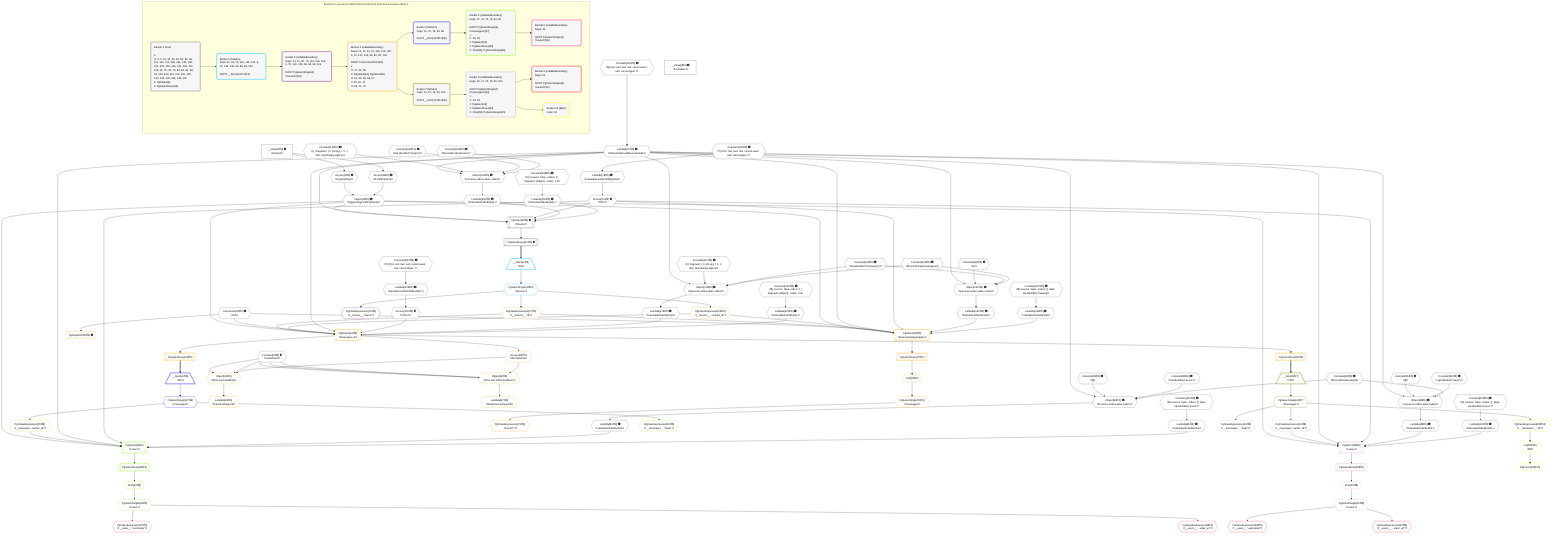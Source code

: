 %%{init: {'themeVariables': { 'fontSize': '12px'}}}%%
graph TD
    classDef path fill:#eee,stroke:#000,color:#000
    classDef plan fill:#fff,stroke-width:1px,color:#000
    classDef itemplan fill:#fff,stroke-width:2px,color:#000
    classDef unbatchedplan fill:#dff,stroke-width:1px,color:#000
    classDef sideeffectplan fill:#fcc,stroke-width:2px,color:#000
    classDef bucket fill:#f6f6f6,color:#000,stroke-width:2px,text-align:left


    %% plan dependencies
    PgSelect8[["PgSelect[8∈0] ➊<br />ᐸforumsᐳ"]]:::plan
    Object11{{"Object[11∈0] ➊<br />ᐸ{pgSettings,withPgClient}ᐳ"}}:::plan
    Lambda75{{"Lambda[75∈0] ➊<br />ᐸcalculateShouldReverseOrderᐳ"}}:::plan
    Access79{{"Access[79∈0] ➊<br />ᐸ78.0ᐳ"}}:::plan
    Lambda145{{"Lambda[145∈0] ➊<br />ᐸcalculateOrderBySQLᐳ"}}:::plan
    Lambda150{{"Lambda[150∈0] ➊<br />ᐸcalculateOrderBySQLᐳ"}}:::plan
    Object11 & Lambda75 & Access79 & Lambda145 & Lambda150 --> PgSelect8
    Object83{{"Object[83∈0] ➊<br />ᐸ{reverse,orders,alias,codec}ᐳ"}}:::plan
    Constant80{{"Constant[80∈0] ➊<br />ᐸ[]ᐳ"}}:::plan
    Constant81{{"Constant[81∈0] ➊<br />ᐸsql.identifier(”users”)ᐳ"}}:::plan
    Constant82{{"Constant[82∈0] ➊<br />ᐸRecordCodec(users)ᐳ"}}:::plan
    Lambda75 & Constant80 & Constant81 & Constant82 --> Object83
    Object98{{"Object[98∈0] ➊<br />ᐸ{reverse,orders,alias,codec}ᐳ"}}:::plan
    Constant95{{"Constant[95∈0] ➊<br />ᐸ[]ᐳ"}}:::plan
    Constant96{{"Constant[96∈0] ➊<br />ᐸsql.identifier(”users”)ᐳ"}}:::plan
    Lambda75 & Constant95 & Constant96 & Constant82 --> Object98
    Object114{{"Object[114∈0] ➊<br />ᐸ{reverse,orders,alias,codec}ᐳ"}}:::plan
    Constant111{{"Constant[111∈0] ➊<br />ᐸ[ { fragment: { n: [Array], f: 0, c: 266, [Symbol(pg-sql2-tyᐳ"}}:::plan
    Constant112{{"Constant[112∈0] ➊<br />ᐸsql.identifier(”messages”)ᐳ"}}:::plan
    Constant113{{"Constant[113∈0] ➊<br />ᐸRecordCodec(messages)ᐳ"}}:::plan
    Lambda75 & Constant111 & Constant112 & Constant113 --> Object114
    Object129{{"Object[129∈0] ➊<br />ᐸ{reverse,orders,alias,codec}ᐳ"}}:::plan
    Constant126{{"Constant[126∈0] ➊<br />ᐸ[]ᐳ"}}:::plan
    Lambda75 & Constant126 & Constant112 & Constant113 --> Object129
    Object144{{"Object[144∈0] ➊<br />ᐸ{reverse,orders,alias,codec}ᐳ"}}:::plan
    Constant141{{"Constant[141∈0] ➊<br />ᐸ[ { fragment: { n: [Array], f: 0, c: 266, [Symbol(pg-sql2-tyᐳ"}}:::plan
    Constant142{{"Constant[142∈0] ➊<br />ᐸsql.identifier(”forums”)ᐳ"}}:::plan
    Constant143{{"Constant[143∈0] ➊<br />ᐸRecordCodec(forums)ᐳ"}}:::plan
    Lambda75 & Constant141 & Constant142 & Constant143 --> Object144
    Access9{{"Access[9∈0] ➊<br />ᐸ2.pgSettingsᐳ"}}:::plan
    Access10{{"Access[10∈0] ➊<br />ᐸ2.withPgClientᐳ"}}:::plan
    Access9 & Access10 --> Object11
    __Value2["__Value[2∈0] ➊<br />ᐸcontextᐳ"]:::plan
    __Value2 --> Access9
    __Value2 --> Access10
    PgSelectRows12[["PgSelectRows[12∈0] ➊"]]:::plan
    PgSelect8 --> PgSelectRows12
    Constant151{{"Constant[151∈0] ➊<br />ᐸ§{ first: null, last: null, cursorLower: null, cursorUpper: ᐳ"}}:::plan
    Constant151 --> Lambda75
    Lambda78{{"Lambda[78∈0] ➊<br />ᐸcalculateLimitAndOffsetSQLᐳ"}}:::plan
    Constant152{{"Constant[152∈0] ➊<br />ᐸ§{ first: null, last: null, cursorLower: null, cursorUpper: ᐳ"}}:::plan
    Constant152 --> Lambda78
    Lambda78 --> Access79
    Lambda84{{"Lambda[84∈0] ➊<br />ᐸcalculateOrderBySQLᐳ"}}:::plan
    Object83 --> Lambda84
    Lambda89{{"Lambda[89∈0] ➊<br />ᐸcalculateOrderBySQLᐳ"}}:::plan
    Constant154{{"Constant[154∈0] ➊<br />ᐸ§{ reverse: false, orders: [], alias: sql.identifier(”users”ᐳ"}}:::plan
    Constant154 --> Lambda89
    Lambda99{{"Lambda[99∈0] ➊<br />ᐸcalculateOrderBySQLᐳ"}}:::plan
    Object98 --> Lambda99
    Lambda104{{"Lambda[104∈0] ➊<br />ᐸcalculateOrderBySQLᐳ"}}:::plan
    Constant155{{"Constant[155∈0] ➊<br />ᐸ§{ reverse: false, orders: [], alias: sql.identifier(”users”ᐳ"}}:::plan
    Constant155 --> Lambda104
    Lambda109{{"Lambda[109∈0] ➊<br />ᐸcalculateLimitAndOffsetSQLᐳ"}}:::plan
    Constant153{{"Constant[153∈0] ➊<br />ᐸ§{ first: null, last: null, cursorLower: null, cursorUpper: ᐳ"}}:::plan
    Constant153 --> Lambda109
    Access110{{"Access[110∈0] ➊<br />ᐸ109.0ᐳ"}}:::plan
    Lambda109 --> Access110
    Lambda115{{"Lambda[115∈0] ➊<br />ᐸcalculateOrderBySQLᐳ"}}:::plan
    Object114 --> Lambda115
    Lambda120{{"Lambda[120∈0] ➊<br />ᐸcalculateOrderBySQLᐳ"}}:::plan
    Constant156{{"Constant[156∈0] ➊<br />ᐸ§{ reverse: false, orders: [ { fragment: [Object], codec: Coᐳ"}}:::plan
    Constant156 --> Lambda120
    Lambda130{{"Lambda[130∈0] ➊<br />ᐸcalculateOrderBySQLᐳ"}}:::plan
    Object129 --> Lambda130
    Lambda135{{"Lambda[135∈0] ➊<br />ᐸcalculateOrderBySQLᐳ"}}:::plan
    Constant157{{"Constant[157∈0] ➊<br />ᐸ§{ reverse: false, orders: [], alias: sql.identifier(”messagᐳ"}}:::plan
    Constant157 --> Lambda135
    Object144 --> Lambda145
    Constant158{{"Constant[158∈0] ➊<br />ᐸ§{ reverse: false, orders: [ { fragment: [Object], codec: Coᐳ"}}:::plan
    Constant158 --> Lambda150
    __Value4["__Value[4∈0] ➊<br />ᐸrootValueᐳ"]:::plan
    Constant6{{"Constant[6∈0] ➊<br />ᐸundefinedᐳ"}}:::plan
    Connection22{{"Connection[22∈0] ➊<br />ᐸ18ᐳ"}}:::plan
    __Item13[/"__Item[13∈1]<br />ᐸ12ᐳ"\]:::itemplan
    PgSelectRows12 ==> __Item13
    PgSelectSingle14{{"PgSelectSingle[14∈1]<br />ᐸforumsᐳ"}}:::plan
    __Item13 --> PgSelectSingle14
    PgClassExpression15{{"PgClassExpression[15∈2]<br />ᐸ__forums__.”name”ᐳ"}}:::plan
    PgSelectSingle14 --> PgClassExpression15
    PgSelect24[["PgSelect[24∈3]<br />ᐸmessages+1ᐳ"]]:::plan
    PgClassExpression17{{"PgClassExpression[17∈3]<br />ᐸ__forums__.”id”ᐳ"}}:::plan
    PgClassExpression23{{"PgClassExpression[23∈3]<br />ᐸ__forums__...chived_at”ᐳ"}}:::plan
    Object11 & PgClassExpression17 & PgClassExpression23 & Connection22 & Lambda75 & Access110 & Lambda115 & Lambda120 --> PgSelect24
    PgSelect68[["PgSelect[68∈3]<br />ᐸmessages(aggregate)ᐳ"]]:::plan
    Object11 & PgClassExpression17 & PgClassExpression23 & Connection22 & Lambda75 & Access79 & Lambda130 & Lambda135 --> PgSelect68
    Object66{{"Object[66∈3]<br />ᐸ{first,last,offset,hasMore}ᐳ"}}:::plan
    Access61{{"Access[61∈3]<br />ᐸ24.hasMoreᐳ"}}:::plan
    Constant6 & Constant6 & Constant6 & Access61 --> Object66
    Object62{{"Object[62∈3]<br />ᐸ{first,last,hasMore}ᐳ"}}:::plan
    Constant6 & Constant6 & Access61 --> Object62
    PgSelectSingle14 --> PgClassExpression17
    PgSelectSingle14 --> PgClassExpression23
    PgSelectRows25[["PgSelectRows[25∈3]"]]:::plan
    PgSelect24 --> PgSelectRows25
    PgSelectRows40[["PgSelectRows[40∈3]"]]:::plan
    PgSelect24 --> PgSelectRows40
    PgPageInfo58{{"PgPageInfo[58∈3] ➊"}}:::plan
    Connection22 --> PgPageInfo58
    PgSelect24 --> Access61
    Lambda63{{"Lambda[63∈3]<br />ᐸhasNextPageCbᐳ"}}:::plan
    Object62 --> Lambda63
    Lambda67{{"Lambda[67∈3]<br />ᐸhasPreviousPageCbᐳ"}}:::plan
    Object66 --> Lambda67
    First69{{"First[69∈3]"}}:::plan
    PgSelectRows70[["PgSelectRows[70∈3]"]]:::plan
    PgSelectRows70 --> First69
    PgSelect68 --> PgSelectRows70
    PgSelectSingle71{{"PgSelectSingle[71∈3]<br />ᐸmessagesᐳ"}}:::plan
    First69 --> PgSelectSingle71
    PgClassExpression72{{"PgClassExpression[72∈3]<br />ᐸcount(*)ᐳ"}}:::plan
    PgSelectSingle71 --> PgClassExpression72
    __Item26[/"__Item[26∈4]<br />ᐸ25ᐳ"\]:::itemplan
    PgSelectRows25 ==> __Item26
    PgSelectSingle27{{"PgSelectSingle[27∈4]<br />ᐸmessagesᐳ"}}:::plan
    __Item26 --> PgSelectSingle27
    PgSelect30[["PgSelect[30∈5]<br />ᐸusersᐳ"]]:::plan
    PgClassExpression29{{"PgClassExpression[29∈5]<br />ᐸ__messages...author_id”ᐳ"}}:::plan
    Object11 & PgClassExpression29 & Lambda75 & Access79 & Lambda84 & Lambda89 --> PgSelect30
    PgClassExpression28{{"PgClassExpression[28∈5]<br />ᐸ__messages__.”body”ᐳ"}}:::plan
    PgSelectSingle27 --> PgClassExpression28
    PgSelectSingle27 --> PgClassExpression29
    First34{{"First[34∈5]"}}:::plan
    PgSelectRows35[["PgSelectRows[35∈5]"]]:::plan
    PgSelectRows35 --> First34
    PgSelect30 --> PgSelectRows35
    PgSelectSingle36{{"PgSelectSingle[36∈5]<br />ᐸusersᐳ"}}:::plan
    First34 --> PgSelectSingle36
    PgClassExpression37{{"PgClassExpression[37∈6]<br />ᐸ__users__.”username”ᐳ"}}:::plan
    PgSelectSingle36 --> PgClassExpression37
    PgClassExpression38{{"PgClassExpression[38∈6]<br />ᐸ__users__....vatar_url”ᐳ"}}:::plan
    PgSelectSingle36 --> PgClassExpression38
    __Item41[/"__Item[41∈7]<br />ᐸ40ᐳ"\]:::itemplan
    PgSelectRows40 ==> __Item41
    PgSelectSingle42{{"PgSelectSingle[42∈7]<br />ᐸmessagesᐳ"}}:::plan
    __Item41 --> PgSelectSingle42
    PgSelect45[["PgSelect[45∈8]<br />ᐸusersᐳ"]]:::plan
    PgClassExpression44{{"PgClassExpression[44∈8]<br />ᐸ__messages...author_id”ᐳ"}}:::plan
    Object11 & PgClassExpression44 & Lambda75 & Access79 & Lambda99 & Lambda104 --> PgSelect45
    PgClassExpression43{{"PgClassExpression[43∈8]<br />ᐸ__messages__.”body”ᐳ"}}:::plan
    PgSelectSingle42 --> PgClassExpression43
    PgSelectSingle42 --> PgClassExpression44
    First49{{"First[49∈8]"}}:::plan
    PgSelectRows50[["PgSelectRows[50∈8]"]]:::plan
    PgSelectRows50 --> First49
    PgSelect45 --> PgSelectRows50
    PgSelectSingle51{{"PgSelectSingle[51∈8]<br />ᐸusersᐳ"}}:::plan
    First49 --> PgSelectSingle51
    PgClassExpression52{{"PgClassExpression[52∈9]<br />ᐸ__users__.”username”ᐳ"}}:::plan
    PgSelectSingle51 --> PgClassExpression52
    PgClassExpression53{{"PgClassExpression[53∈9]<br />ᐸ__users__....vatar_url”ᐳ"}}:::plan
    PgSelectSingle51 --> PgClassExpression53
    PgCursor54{{"PgCursor[54∈10]"}}:::plan
    List56{{"List[56∈10]<br />ᐸ55ᐳ"}}:::plan
    List56 --> PgCursor54
    PgClassExpression55{{"PgClassExpression[55∈10]<br />ᐸ__messages__.”id”ᐳ"}}:::plan
    PgSelectSingle42 --> PgClassExpression55
    PgClassExpression55 --> List56

    %% define steps

    subgraph "Buckets for queries/conditions/archived-forum-inherited-messages.defer-5"
    Bucket0("Bucket 0 (root)<br /><br />1: <br />ᐳ: 6, 9, 10, 22, 80, 81, 82, 95, 96, 111, 112, 113, 126, 141, 142, 143, 151, 152, 153, 154, 155, 156, 157, 158, 11, 75, 78, 79, 83, 84, 89, 98, 99, 104, 109, 110, 114, 115, 120, 129, 130, 135, 144, 145, 150<br />2: PgSelect[8]<br />3: PgSelectRows[12]"):::bucket
    classDef bucket0 stroke:#696969
    class Bucket0,__Value2,__Value4,Constant6,PgSelect8,Access9,Access10,Object11,PgSelectRows12,Connection22,Lambda75,Lambda78,Access79,Constant80,Constant81,Constant82,Object83,Lambda84,Lambda89,Constant95,Constant96,Object98,Lambda99,Lambda104,Lambda109,Access110,Constant111,Constant112,Constant113,Object114,Lambda115,Lambda120,Constant126,Object129,Lambda130,Lambda135,Constant141,Constant142,Constant143,Object144,Lambda145,Lambda150,Constant151,Constant152,Constant153,Constant154,Constant155,Constant156,Constant157,Constant158 bucket0
    Bucket1("Bucket 1 (listItem)<br />Deps: 11, 22, 75, 110, 115, 120, 6, 79, 130, 135, 84, 89, 99, 104<br /><br />ROOT __Item{1}ᐸ12ᐳ[13]"):::bucket
    classDef bucket1 stroke:#00bfff
    class Bucket1,__Item13,PgSelectSingle14 bucket1
    Bucket2("Bucket 2 (nullableBoundary)<br />Deps: 14, 11, 22, 75, 110, 115, 120, 6, 79, 130, 135, 84, 89, 99, 104<br /><br />ROOT PgSelectSingle{1}ᐸforumsᐳ[14]"):::bucket
    classDef bucket2 stroke:#7f007f
    class Bucket2,PgClassExpression15 bucket2
    Bucket3("Bucket 3 (nullableBoundary)<br />Deps: 14, 11, 22, 75, 110, 115, 120, 6, 79, 130, 135, 84, 89, 99, 104<br /><br />ROOT Connectionᐸ18ᐳ[22]<br />1: <br />ᐳ: 17, 23, 58<br />2: PgSelect[24], PgSelect[68]<br />ᐳ: 61, 62, 63, 66, 67<br />3: 25, 40, 70<br />ᐳ: 69, 71, 72"):::bucket
    classDef bucket3 stroke:#ffa500
    class Bucket3,PgClassExpression17,PgClassExpression23,PgSelect24,PgSelectRows25,PgSelectRows40,PgPageInfo58,Access61,Object62,Lambda63,Object66,Lambda67,PgSelect68,First69,PgSelectRows70,PgSelectSingle71,PgClassExpression72 bucket3
    Bucket4("Bucket 4 (listItem)<br />Deps: 11, 75, 79, 84, 89<br /><br />ROOT __Item{4}ᐸ25ᐳ[26]"):::bucket
    classDef bucket4 stroke:#0000ff
    class Bucket4,__Item26,PgSelectSingle27 bucket4
    Bucket5("Bucket 5 (nullableBoundary)<br />Deps: 27, 11, 75, 79, 84, 89<br /><br />ROOT PgSelectSingle{4}ᐸmessagesᐳ[27]<br />1: <br />ᐳ: 28, 29<br />2: PgSelect[30]<br />3: PgSelectRows[35]<br />ᐳ: First[34], PgSelectSingle[36]"):::bucket
    classDef bucket5 stroke:#7fff00
    class Bucket5,PgClassExpression28,PgClassExpression29,PgSelect30,First34,PgSelectRows35,PgSelectSingle36 bucket5
    Bucket6("Bucket 6 (nullableBoundary)<br />Deps: 36<br /><br />ROOT PgSelectSingle{5}ᐸusersᐳ[36]"):::bucket
    classDef bucket6 stroke:#ff1493
    class Bucket6,PgClassExpression37,PgClassExpression38 bucket6
    Bucket7("Bucket 7 (listItem)<br />Deps: 11, 75, 79, 99, 104<br /><br />ROOT __Item{7}ᐸ40ᐳ[41]"):::bucket
    classDef bucket7 stroke:#808000
    class Bucket7,__Item41,PgSelectSingle42 bucket7
    Bucket8("Bucket 8 (nullableBoundary)<br />Deps: 42, 11, 75, 79, 99, 104<br /><br />ROOT PgSelectSingle{7}ᐸmessagesᐳ[42]<br />1: <br />ᐳ: 43, 44<br />2: PgSelect[45]<br />3: PgSelectRows[50]<br />ᐳ: First[49], PgSelectSingle[51]"):::bucket
    classDef bucket8 stroke:#dda0dd
    class Bucket8,PgClassExpression43,PgClassExpression44,PgSelect45,First49,PgSelectRows50,PgSelectSingle51 bucket8
    Bucket9("Bucket 9 (nullableBoundary)<br />Deps: 51<br /><br />ROOT PgSelectSingle{8}ᐸusersᐳ[51]"):::bucket
    classDef bucket9 stroke:#ff0000
    class Bucket9,PgClassExpression52,PgClassExpression53 bucket9
    Bucket10("Bucket 10 (defer)<br />Deps: 42"):::bucket
    classDef bucket10 stroke:#ffff00
    class Bucket10,PgCursor54,PgClassExpression55,List56 bucket10
    Bucket0 --> Bucket1
    Bucket1 --> Bucket2
    Bucket2 --> Bucket3
    Bucket3 --> Bucket4 & Bucket7
    Bucket4 --> Bucket5
    Bucket5 --> Bucket6
    Bucket7 --> Bucket8
    Bucket8 --> Bucket9 & Bucket10
    end